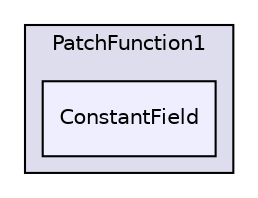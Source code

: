 digraph "src/meshTools/PatchFunction1/ConstantField" {
  bgcolor=transparent;
  compound=true
  node [ fontsize="10", fontname="Helvetica"];
  edge [ labelfontsize="10", labelfontname="Helvetica"];
  subgraph clusterdir_09d50951098ee555b67e42398c5d8325 {
    graph [ bgcolor="#ddddee", pencolor="black", label="PatchFunction1" fontname="Helvetica", fontsize="10", URL="dir_09d50951098ee555b67e42398c5d8325.html"]
  dir_c0f993cfa8cbc8bc23e728d8826a1882 [shape=box, label="ConstantField", style="filled", fillcolor="#eeeeff", pencolor="black", URL="dir_c0f993cfa8cbc8bc23e728d8826a1882.html"];
  }
}
